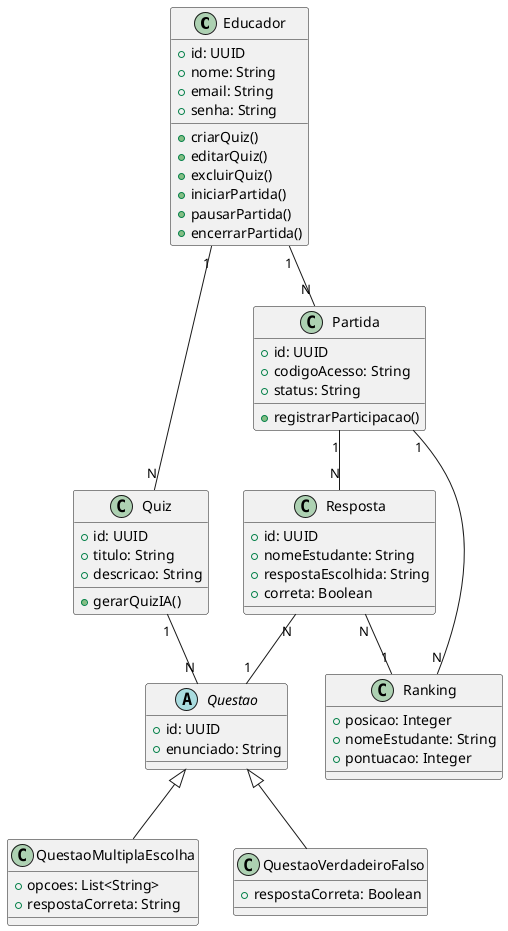 @startuml
class Educador {
  +id: UUID
  +nome: String
  +email: String
  +senha: String
  +criarQuiz()
  +editarQuiz()
  +excluirQuiz()
  +iniciarPartida()
  +pausarPartida()
  +encerrarPartida()
}

class Quiz {
  +id: UUID
  +titulo: String
  +descricao: String
  +gerarQuizIA()
}

abstract class Questao {
  +id: UUID
  +enunciado: String
}

class QuestaoMultiplaEscolha {
  +opcoes: List<String>
  +respostaCorreta: String
}

class QuestaoVerdadeiroFalso {
  +respostaCorreta: Boolean
}

class Partida {
  +id: UUID
  +codigoAcesso: String
  +status: String
  +registrarParticipacao()
}

class Resposta {
  +id: UUID
  +nomeEstudante: String
  +respostaEscolhida: String
  +correta: Boolean
}

class Ranking {
  +posicao: Integer
  +nomeEstudante: String
  +pontuacao: Integer
}

Educador "1" -- "N" Quiz
Quiz "1" -- "N" Questao
Educador "1" -- "N" Partida
Partida "1" -- "N" Resposta
Resposta "N" -- "1" Questao
Partida "1" -- "N" Ranking
Resposta "N" -- "1" Ranking

Questao <|-- QuestaoMultiplaEscolha
Questao <|-- QuestaoVerdadeiroFalso
@enduml